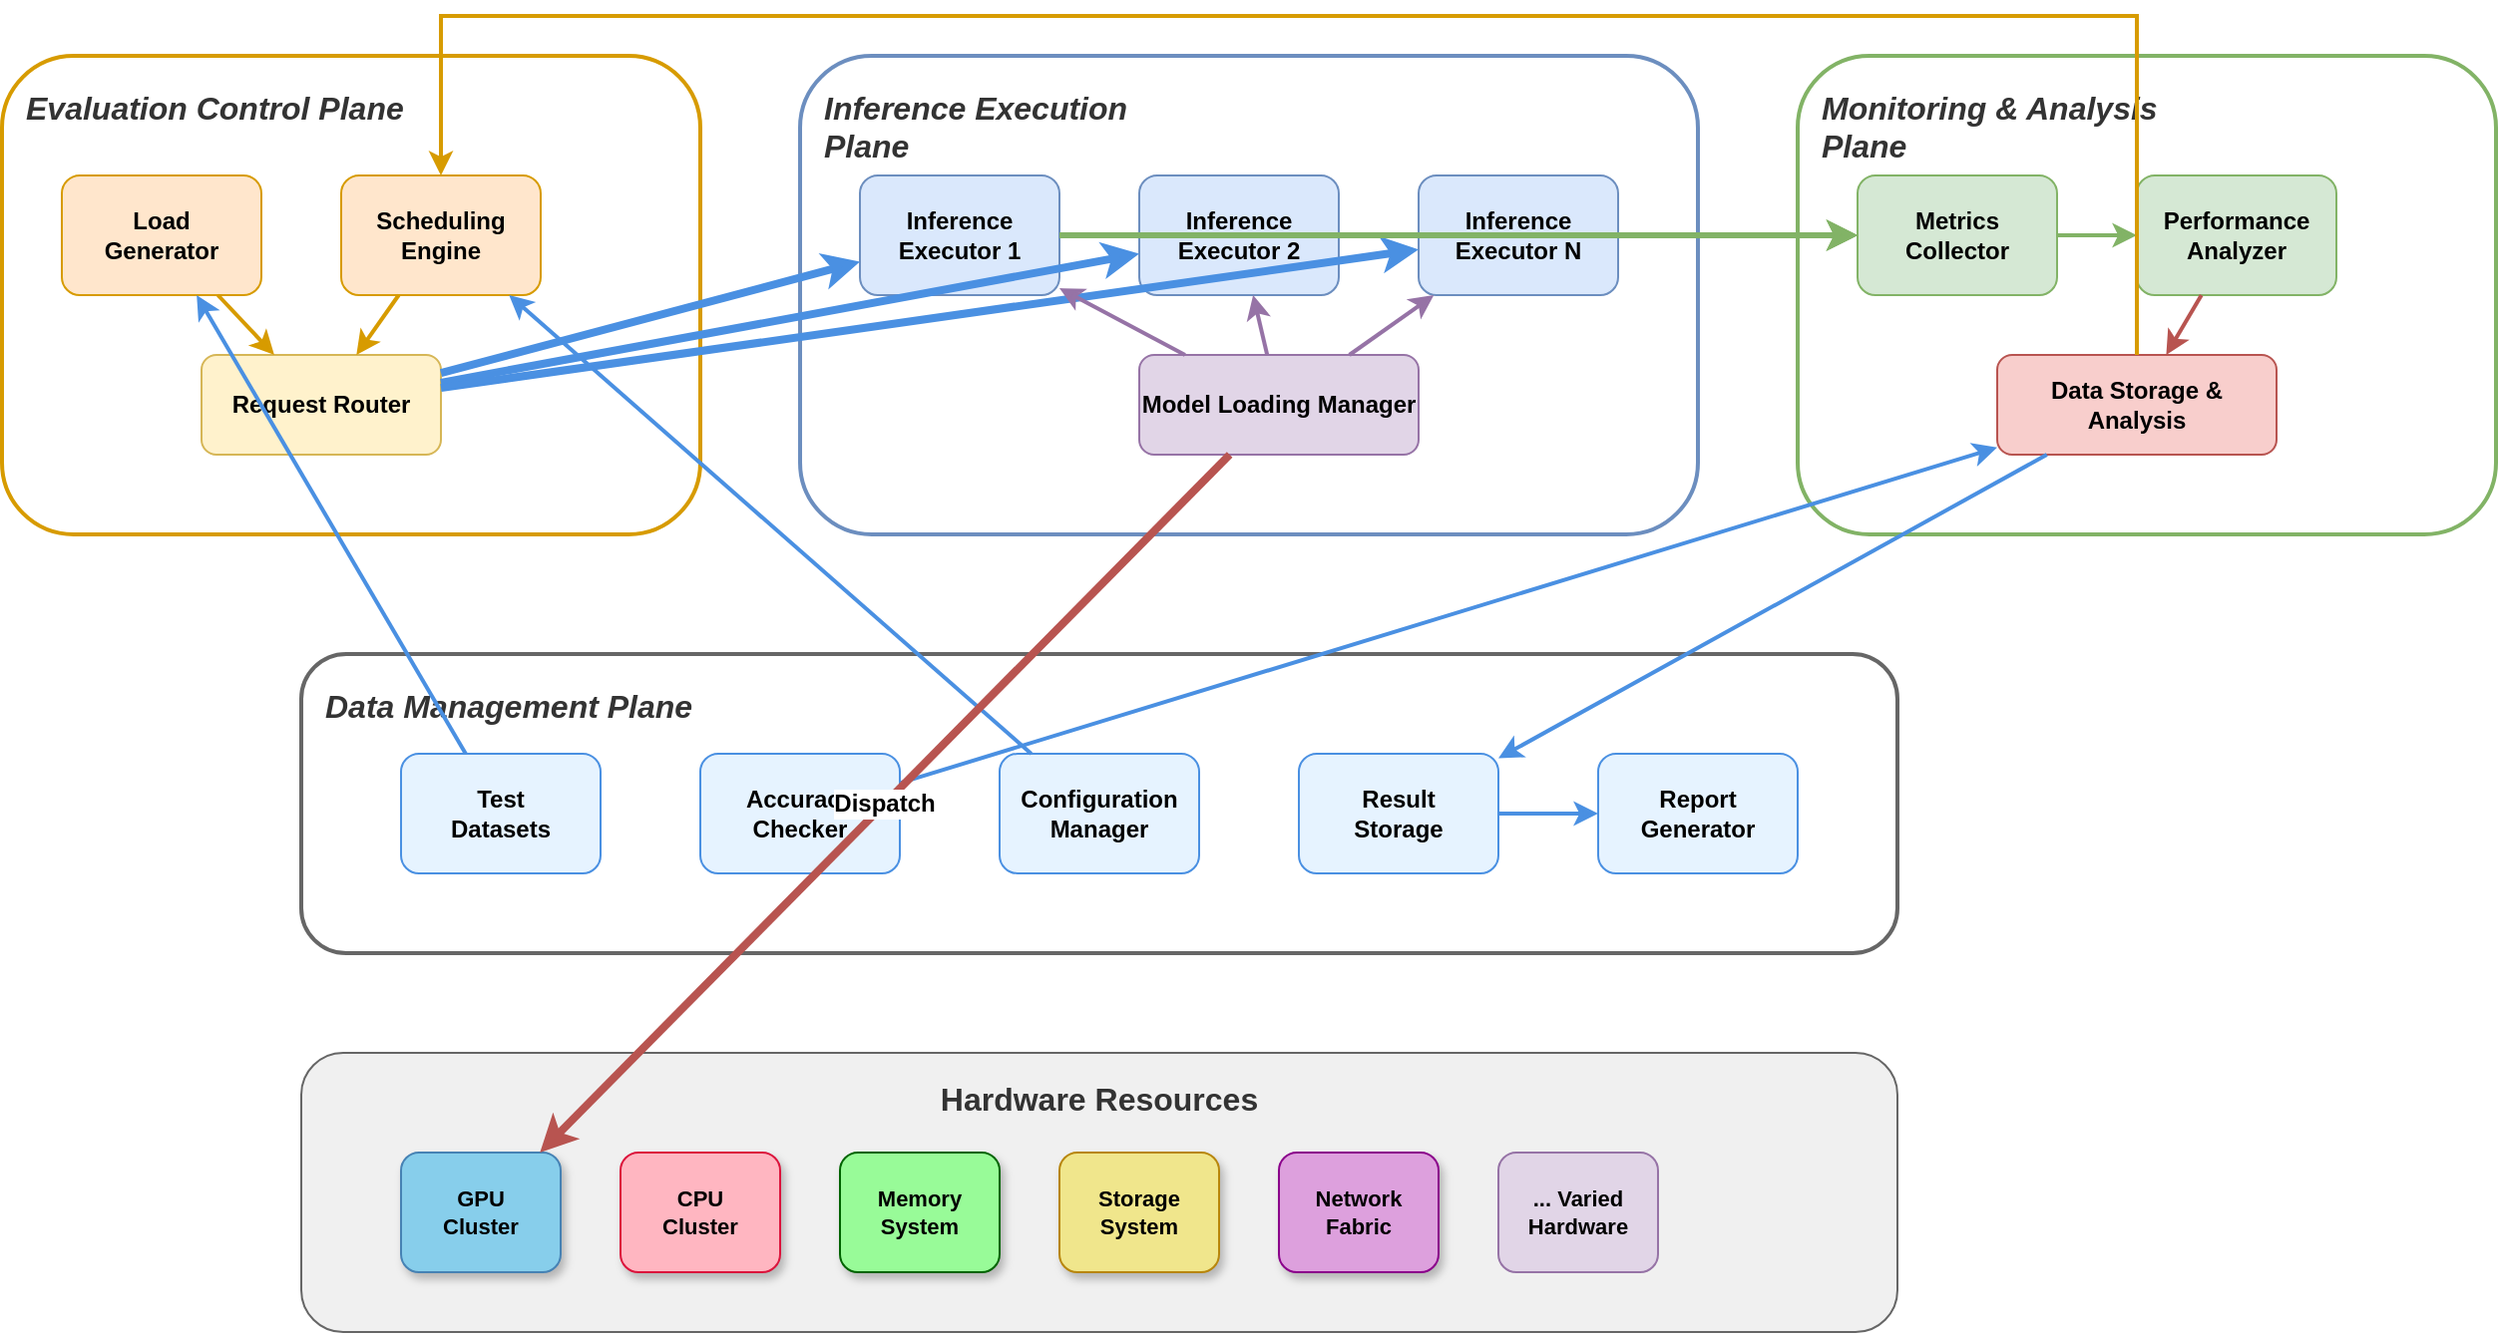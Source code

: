 <mxfile version="27.1.6">
  <diagram name="大模型推理评测平台系统架构图" id="znlm9BnYdiGZ4DX4SGYV">
    <mxGraphModel dx="1516" dy="955" grid="0" gridSize="10" guides="0" tooltips="1" connect="1" arrows="1" fold="1" page="0" pageScale="1" pageWidth="827" pageHeight="1169" math="0" shadow="0">
      <root>
        <mxCell id="0" />
        <mxCell id="1" parent="0" />
        <mxCell id="os-HqIzfKWrtsvuRSHTd-1" value="" style="rounded=1;whiteSpace=wrap;html=1;strokeColor=#D79B00;strokeWidth=2;strokeDashArray=5 5;fillColor=none;fontSize=14;fontStyle=1;" vertex="1" parent="1">
          <mxGeometry x="50" y="50" width="350" height="240" as="geometry" />
        </mxCell>
        <mxCell id="os-HqIzfKWrtsvuRSHTd-2" value="Evaluation Control Plane" style="text;html=1;strokeColor=none;fillColor=none;align=left;verticalAlign=top;whiteSpace=wrap;rounded=0;fontSize=16;fontStyle=3;fontColor=#333333;" vertex="1" parent="1">
          <mxGeometry x="60" y="60" width="200" height="25" as="geometry" />
        </mxCell>
        <mxCell id="os-HqIzfKWrtsvuRSHTd-3" value="Load&#xa;Generator" style="rounded=1;whiteSpace=wrap;html=1;fillColor=#FFE6CC;strokeColor=#D79B00;fontSize=12;fontStyle=1;" vertex="1" parent="1">
          <mxGeometry x="80" y="110" width="100" height="60" as="geometry" />
        </mxCell>
        <mxCell id="os-HqIzfKWrtsvuRSHTd-4" value="Scheduling&#xa;Engine" style="rounded=1;whiteSpace=wrap;html=1;fillColor=#FFE6CC;strokeColor=#D79B00;fontSize=12;fontStyle=1;" vertex="1" parent="1">
          <mxGeometry x="220" y="110" width="100" height="60" as="geometry" />
        </mxCell>
        <mxCell id="os-HqIzfKWrtsvuRSHTd-5" value="Request Router" style="rounded=1;whiteSpace=wrap;html=1;fillColor=#FFF2CC;strokeColor=#D6B656;fontSize=12;fontStyle=1;" vertex="1" parent="1">
          <mxGeometry x="150" y="200" width="120" height="50" as="geometry" />
        </mxCell>
        <mxCell id="os-HqIzfKWrtsvuRSHTd-6" value="" style="rounded=1;whiteSpace=wrap;html=1;strokeColor=#6C8EBF;strokeWidth=2;strokeDashArray=5 5;fillColor=none;fontSize=14;fontStyle=1;" vertex="1" parent="1">
          <mxGeometry x="450" y="50" width="450" height="240" as="geometry" />
        </mxCell>
        <mxCell id="os-HqIzfKWrtsvuRSHTd-7" value="Inference Execution Plane" style="text;html=1;strokeColor=none;fillColor=none;align=left;verticalAlign=top;whiteSpace=wrap;rounded=0;fontSize=16;fontStyle=3;fontColor=#333333;" vertex="1" parent="1">
          <mxGeometry x="460" y="60" width="200" height="25" as="geometry" />
        </mxCell>
        <mxCell id="os-HqIzfKWrtsvuRSHTd-8" value="Inference&#xa;Executor 1" style="rounded=1;whiteSpace=wrap;html=1;fillColor=#DAE8FC;strokeColor=#6C8EBF;fontSize=12;fontStyle=1;" vertex="1" parent="1">
          <mxGeometry x="480" y="110" width="100" height="60" as="geometry" />
        </mxCell>
        <mxCell id="os-HqIzfKWrtsvuRSHTd-9" value="Inference&#xa;Executor 2" style="rounded=1;whiteSpace=wrap;html=1;fillColor=#DAE8FC;strokeColor=#6C8EBF;fontSize=12;fontStyle=1;" vertex="1" parent="1">
          <mxGeometry x="620" y="110" width="100" height="60" as="geometry" />
        </mxCell>
        <mxCell id="os-HqIzfKWrtsvuRSHTd-10" value="Inference&#xa;Executor N" style="rounded=1;whiteSpace=wrap;html=1;fillColor=#DAE8FC;strokeColor=#6C8EBF;fontSize=12;fontStyle=1;" vertex="1" parent="1">
          <mxGeometry x="760" y="110" width="100" height="60" as="geometry" />
        </mxCell>
        <mxCell id="os-HqIzfKWrtsvuRSHTd-11" value="Model Loading Manager" style="rounded=1;whiteSpace=wrap;html=1;fillColor=#E1D5E7;strokeColor=#9673A6;fontSize=12;fontStyle=1;" vertex="1" parent="1">
          <mxGeometry x="620" y="200" width="140" height="50" as="geometry" />
        </mxCell>
        <mxCell id="os-HqIzfKWrtsvuRSHTd-12" value="" style="rounded=1;whiteSpace=wrap;html=1;strokeColor=#82B366;strokeWidth=2;strokeDashArray=5 5;fillColor=none;fontSize=14;fontStyle=1;" vertex="1" parent="1">
          <mxGeometry x="950" y="50" width="350" height="240" as="geometry" />
        </mxCell>
        <mxCell id="os-HqIzfKWrtsvuRSHTd-13" value="Monitoring &amp; Analysis Plane" style="text;html=1;strokeColor=none;fillColor=none;align=left;verticalAlign=top;whiteSpace=wrap;rounded=0;fontSize=16;fontStyle=3;fontColor=#333333;" vertex="1" parent="1">
          <mxGeometry x="960" y="60" width="200" height="25" as="geometry" />
        </mxCell>
        <mxCell id="os-HqIzfKWrtsvuRSHTd-14" value="Metrics&#xa;Collector" style="rounded=1;whiteSpace=wrap;html=1;fillColor=#D5E8D4;strokeColor=#82B366;fontSize=12;fontStyle=1;" vertex="1" parent="1">
          <mxGeometry x="980" y="110" width="100" height="60" as="geometry" />
        </mxCell>
        <mxCell id="os-HqIzfKWrtsvuRSHTd-15" value="Performance&#xa;Analyzer" style="rounded=1;whiteSpace=wrap;html=1;fillColor=#D5E8D4;strokeColor=#82B366;fontSize=12;fontStyle=1;" vertex="1" parent="1">
          <mxGeometry x="1120" y="110" width="100" height="60" as="geometry" />
        </mxCell>
        <mxCell id="os-HqIzfKWrtsvuRSHTd-16" value="Data Storage &amp; Analysis" style="rounded=1;whiteSpace=wrap;html=1;fillColor=#F8CECC;strokeColor=#B85450;fontSize=12;fontStyle=1;" vertex="1" parent="1">
          <mxGeometry x="1050" y="200" width="140" height="50" as="geometry" />
        </mxCell>
        <mxCell id="os-HqIzfKWrtsvuRSHTd-17" value="" style="rounded=1;whiteSpace=wrap;html=1;strokeColor=#666666;strokeWidth=2;strokeDashArray=5 5;fillColor=none;fontSize=14;fontStyle=1;" vertex="1" parent="1">
          <mxGeometry x="200" y="350" width="800" height="150" as="geometry" />
        </mxCell>
        <mxCell id="os-HqIzfKWrtsvuRSHTd-18" value="Data Management Plane" style="text;html=1;strokeColor=none;fillColor=none;align=left;verticalAlign=top;whiteSpace=wrap;rounded=0;fontSize=16;fontStyle=3;fontColor=#333333;" vertex="1" parent="1">
          <mxGeometry x="210" y="360" width="200" height="25" as="geometry" />
        </mxCell>
        <mxCell id="os-HqIzfKWrtsvuRSHTd-19" value="Test&#xa;Datasets" style="rounded=1;whiteSpace=wrap;html=1;fillColor=#E6F3FF;strokeColor=#4A90E2;fontSize=12;fontStyle=1;" vertex="1" parent="1">
          <mxGeometry x="250" y="400" width="100" height="60" as="geometry" />
        </mxCell>
        <mxCell id="os-HqIzfKWrtsvuRSHTd-20" value="Accuracy&#xa;Checker" style="rounded=1;whiteSpace=wrap;html=1;fillColor=#E6F3FF;strokeColor=#4A90E2;fontSize=12;fontStyle=1;" vertex="1" parent="1">
          <mxGeometry x="400" y="400" width="100" height="60" as="geometry" />
        </mxCell>
        <mxCell id="os-HqIzfKWrtsvuRSHTd-21" value="Configuration&#xa;Manager" style="rounded=1;whiteSpace=wrap;html=1;fillColor=#E6F3FF;strokeColor=#4A90E2;fontSize=12;fontStyle=1;" vertex="1" parent="1">
          <mxGeometry x="550" y="400" width="100" height="60" as="geometry" />
        </mxCell>
        <mxCell id="os-HqIzfKWrtsvuRSHTd-22" value="Result&#xa;Storage" style="rounded=1;whiteSpace=wrap;html=1;fillColor=#E6F3FF;strokeColor=#4A90E2;fontSize=12;fontStyle=1;" vertex="1" parent="1">
          <mxGeometry x="700" y="400" width="100" height="60" as="geometry" />
        </mxCell>
        <mxCell id="os-HqIzfKWrtsvuRSHTd-23" value="Report&#xa;Generator" style="rounded=1;whiteSpace=wrap;html=1;fillColor=#E6F3FF;strokeColor=#4A90E2;fontSize=12;fontStyle=1;" vertex="1" parent="1">
          <mxGeometry x="850" y="400" width="100" height="60" as="geometry" />
        </mxCell>
        <mxCell id="os-HqIzfKWrtsvuRSHTd-24" value="" style="rounded=1;whiteSpace=wrap;html=1;fillColor=#F0F0F0;strokeColor=#666666;fontSize=12;fontStyle=1;" vertex="1" parent="1">
          <mxGeometry x="200" y="550" width="800" height="140" as="geometry" />
        </mxCell>
        <mxCell id="os-HqIzfKWrtsvuRSHTd-25" value="Hardware Resources" style="text;html=1;strokeColor=none;fillColor=none;align=center;verticalAlign=middle;whiteSpace=wrap;rounded=0;fontSize=16;fontStyle=1;fontColor=#333333;" vertex="1" parent="1">
          <mxGeometry x="200" y="560" width="800" height="25" as="geometry" />
        </mxCell>
        <mxCell id="os-HqIzfKWrtsvuRSHTd-26" value="GPU&#xa;Cluster" style="rounded=1;whiteSpace=wrap;html=1;fillColor=#87CEEB;strokeColor=#4682B4;fontSize=11;fontStyle=1;shadow=1;" vertex="1" parent="1">
          <mxGeometry x="250" y="600" width="80" height="60" as="geometry" />
        </mxCell>
        <mxCell id="os-HqIzfKWrtsvuRSHTd-27" value="CPU&#xa;Cluster" style="rounded=1;whiteSpace=wrap;html=1;fillColor=#FFB6C1;strokeColor=#DC143C;fontSize=11;fontStyle=1;shadow=1;" vertex="1" parent="1">
          <mxGeometry x="360" y="600" width="80" height="60" as="geometry" />
        </mxCell>
        <mxCell id="os-HqIzfKWrtsvuRSHTd-28" value="Memory&#xa;System" style="rounded=1;whiteSpace=wrap;html=1;fillColor=#98FB98;strokeColor=#006400;fontSize=11;fontStyle=1;shadow=1;" vertex="1" parent="1">
          <mxGeometry x="470" y="600" width="80" height="60" as="geometry" />
        </mxCell>
        <mxCell id="os-HqIzfKWrtsvuRSHTd-29" value="Storage&#xa;System" style="rounded=1;whiteSpace=wrap;html=1;fillColor=#F0E68C;strokeColor=#B8860B;fontSize=11;fontStyle=1;shadow=1;" vertex="1" parent="1">
          <mxGeometry x="580" y="600" width="80" height="60" as="geometry" />
        </mxCell>
        <mxCell id="os-HqIzfKWrtsvuRSHTd-30" value="Network&#xa;Fabric" style="rounded=1;whiteSpace=wrap;html=1;fillColor=#DDA0DD;strokeColor=#8B008B;fontSize=11;fontStyle=1;shadow=1;" vertex="1" parent="1">
          <mxGeometry x="690" y="600" width="80" height="60" as="geometry" />
        </mxCell>
        <mxCell id="os-HqIzfKWrtsvuRSHTd-31" value="... Varied&#xa;Hardware" style="rounded=1;whiteSpace=wrap;html=1;fillColor=#E1D5E7;strokeColor=#9673A6;fontSize=11;fontStyle=1;" vertex="1" parent="1">
          <mxGeometry x="800" y="600" width="80" height="60" as="geometry" />
        </mxCell>
        <mxCell id="os-HqIzfKWrtsvuRSHTd-32" value="" style="endArrow=classic;html=1;rounded=0;strokeColor=#D79B00;strokeWidth=2;" edge="1" parent="1" source="os-HqIzfKWrtsvuRSHTd-3" target="os-HqIzfKWrtsvuRSHTd-5">
          <mxGeometry width="50" height="50" relative="1" as="geometry">
            <mxPoint x="130" y="170" as="sourcePoint" />
            <mxPoint x="180" y="200" as="targetPoint" />
          </mxGeometry>
        </mxCell>
        <mxCell id="os-HqIzfKWrtsvuRSHTd-33" value="" style="endArrow=classic;html=1;rounded=0;strokeColor=#D79B00;strokeWidth=2;" edge="1" parent="1" source="os-HqIzfKWrtsvuRSHTd-4" target="os-HqIzfKWrtsvuRSHTd-5">
          <mxGeometry width="50" height="50" relative="1" as="geometry">
            <mxPoint x="270" y="170" as="sourcePoint" />
            <mxPoint x="220" y="200" as="targetPoint" />
          </mxGeometry>
        </mxCell>
        <mxCell id="os-HqIzfKWrtsvuRSHTd-34" value="" style="endArrow=classic;html=1;rounded=0;strokeColor=#4A90E2;strokeWidth=4;" edge="1" parent="1" source="os-HqIzfKWrtsvuRSHTd-5" target="os-HqIzfKWrtsvuRSHTd-8">
          <mxGeometry width="50" height="50" relative="1" as="geometry">
            <mxPoint x="270" y="225" as="sourcePoint" />
            <mxPoint x="480" y="140" as="targetPoint" />
          </mxGeometry>
        </mxCell>
        <mxCell id="os-HqIzfKWrtsvuRSHTd-35" value="" style="endArrow=classic;html=1;rounded=0;strokeColor=#4A90E2;strokeWidth=4;" edge="1" parent="1" source="os-HqIzfKWrtsvuRSHTd-5" target="os-HqIzfKWrtsvuRSHTd-9">
          <mxGeometry width="50" height="50" relative="1" as="geometry">
            <mxPoint x="270" y="225" as="sourcePoint" />
            <mxPoint x="620" y="140" as="targetPoint" />
          </mxGeometry>
        </mxCell>
        <mxCell id="os-HqIzfKWrtsvuRSHTd-36" value="" style="endArrow=classic;html=1;rounded=0;strokeColor=#4A90E2;strokeWidth=4;" edge="1" parent="1" source="os-HqIzfKWrtsvuRSHTd-5" target="os-HqIzfKWrtsvuRSHTd-10">
          <mxGeometry width="50" height="50" relative="1" as="geometry">
            <mxPoint x="270" y="225" as="sourcePoint" />
            <mxPoint x="760" y="140" as="targetPoint" />
          </mxGeometry>
        </mxCell>
        <mxCell id="os-HqIzfKWrtsvuRSHTd-37" value="" style="endArrow=classic;html=1;rounded=0;strokeColor=#9673A6;strokeWidth=2;" edge="1" parent="1" source="os-HqIzfKWrtsvuRSHTd-11" target="os-HqIzfKWrtsvuRSHTd-8">
          <mxGeometry width="50" height="50" relative="1" as="geometry">
            <mxPoint x="620" y="200" as="sourcePoint" />
            <mxPoint x="530" y="170" as="targetPoint" />
          </mxGeometry>
        </mxCell>
        <mxCell id="os-HqIzfKWrtsvuRSHTd-38" value="" style="endArrow=classic;html=1;rounded=0;strokeColor=#9673A6;strokeWidth=2;" edge="1" parent="1" source="os-HqIzfKWrtsvuRSHTd-11" target="os-HqIzfKWrtsvuRSHTd-9">
          <mxGeometry width="50" height="50" relative="1" as="geometry">
            <mxPoint x="690" y="200" as="sourcePoint" />
            <mxPoint x="670" y="170" as="targetPoint" />
          </mxGeometry>
        </mxCell>
        <mxCell id="os-HqIzfKWrtsvuRSHTd-39" value="" style="endArrow=classic;html=1;rounded=0;strokeColor=#9673A6;strokeWidth=2;" edge="1" parent="1" source="os-HqIzfKWrtsvuRSHTd-11" target="os-HqIzfKWrtsvuRSHTd-10">
          <mxGeometry width="50" height="50" relative="1" as="geometry">
            <mxPoint x="760" y="200" as="sourcePoint" />
            <mxPoint x="810" y="170" as="targetPoint" />
          </mxGeometry>
        </mxCell>
        <mxCell id="os-HqIzfKWrtsvuRSHTd-40" value="" style="endArrow=classic;html=1;rounded=0;strokeColor=#82B366;strokeWidth=3;" edge="1" parent="1" source="os-HqIzfKWrtsvuRSHTd-8" target="os-HqIzfKWrtsvuRSHTd-14">
          <mxGeometry width="50" height="50" relative="1" as="geometry">
            <mxPoint x="580" y="140" as="sourcePoint" />
            <mxPoint x="980" y="140" as="targetPoint" />
          </mxGeometry>
        </mxCell>
        <mxCell id="os-HqIzfKWrtsvuRSHTd-41" value="" style="endArrow=classic;html=1;rounded=0;strokeColor=#82B366;strokeWidth=3;" edge="1" parent="1" source="os-HqIzfKWrtsvuRSHTd-9" target="os-HqIzfKWrtsvuRSHTd-14">
          <mxGeometry width="50" height="50" relative="1" as="geometry">
            <mxPoint x="720" y="140" as="sourcePoint" />
            <mxPoint x="980" y="140" as="targetPoint" />
          </mxGeometry>
        </mxCell>
        <mxCell id="os-HqIzfKWrtsvuRSHTd-42" value="" style="endArrow=classic;html=1;rounded=0;strokeColor=#82B366;strokeWidth=3;" edge="1" parent="1" source="os-HqIzfKWrtsvuRSHTd-10" target="os-HqIzfKWrtsvuRSHTd-14">
          <mxGeometry width="50" height="50" relative="1" as="geometry">
            <mxPoint x="860" y="140" as="sourcePoint" />
            <mxPoint x="980" y="140" as="targetPoint" />
          </mxGeometry>
        </mxCell>
        <mxCell id="os-HqIzfKWrtsvuRSHTd-43" value="" style="endArrow=classic;html=1;rounded=0;strokeColor=#82B366;strokeWidth=2;" edge="1" parent="1" source="os-HqIzfKWrtsvuRSHTd-14" target="os-HqIzfKWrtsvuRSHTd-15">
          <mxGeometry width="50" height="50" relative="1" as="geometry">
            <mxPoint x="1080" y="140" as="sourcePoint" />
            <mxPoint x="1120" y="140" as="targetPoint" />
          </mxGeometry>
        </mxCell>
        <mxCell id="os-HqIzfKWrtsvuRSHTd-44" value="" style="endArrow=classic;html=1;rounded=0;strokeColor=#B85450;strokeWidth=2;" edge="1" parent="1" source="os-HqIzfKWrtsvuRSHTd-15" target="os-HqIzfKWrtsvuRSHTd-16">
          <mxGeometry width="50" height="50" relative="1" as="geometry">
            <mxPoint x="1170" y="170" as="sourcePoint" />
            <mxPoint x="1120" y="200" as="targetPoint" />
          </mxGeometry>
        </mxCell>
        <mxCell id="os-HqIzfKWrtsvuRSHTd-45" value="" style="endArrow=classic;html=1;rounded=0;strokeColor=#4A90E2;strokeWidth=2;" edge="1" parent="1" source="os-HqIzfKWrtsvuRSHTd-19" target="os-HqIzfKWrtsvuRSHTd-3">
          <mxGeometry width="50" height="50" relative="1" as="geometry">
            <mxPoint x="300" y="400" as="sourcePoint" />
            <mxPoint x="130" y="170" as="targetPoint" />
          </mxGeometry>
        </mxCell>
        <mxCell id="os-HqIzfKWrtsvuRSHTd-46" value="" style="endArrow=classic;html=1;rounded=0;strokeColor=#4A90E2;strokeWidth=2;" edge="1" parent="1" source="os-HqIzfKWrtsvuRSHTd-20" target="os-HqIzfKWrtsvuRSHTd-16">
          <mxGeometry width="50" height="50" relative="1" as="geometry">
            <mxPoint x="500" y="400" as="sourcePoint" />
            <mxPoint x="1050" y="250" as="targetPoint" />
          </mxGeometry>
        </mxCell>
        <mxCell id="os-HqIzfKWrtsvuRSHTd-47" value="" style="endArrow=classic;html=1;rounded=0;strokeColor=#4A90E2;strokeWidth=2;" edge="1" parent="1" source="os-HqIzfKWrtsvuRSHTd-21" target="os-HqIzfKWrtsvuRSHTd-4">
          <mxGeometry width="50" height="50" relative="1" as="geometry">
            <mxPoint x="600" y="400" as="sourcePoint" />
            <mxPoint x="270" y="170" as="targetPoint" />
          </mxGeometry>
        </mxCell>
        <mxCell id="os-HqIzfKWrtsvuRSHTd-48" value="" style="endArrow=classic;html=1;rounded=0;strokeColor=#4A90E2;strokeWidth=2;" edge="1" parent="1" source="os-HqIzfKWrtsvuRSHTd-16" target="os-HqIzfKWrtsvuRSHTd-22">
          <mxGeometry width="50" height="50" relative="1" as="geometry">
            <mxPoint x="1050" y="250" as="sourcePoint" />
            <mxPoint x="750" y="400" as="targetPoint" />
          </mxGeometry>
        </mxCell>
        <mxCell id="os-HqIzfKWrtsvuRSHTd-49" value="" style="endArrow=classic;html=1;rounded=0;strokeColor=#4A90E2;strokeWidth=2;" edge="1" parent="1" source="os-HqIzfKWrtsvuRSHTd-22" target="os-HqIzfKWrtsvuRSHTd-23">
          <mxGeometry width="50" height="50" relative="1" as="geometry">
            <mxPoint x="800" y="430" as="sourcePoint" />
            <mxPoint x="850" y="430" as="targetPoint" />
          </mxGeometry>
        </mxCell>
        <mxCell id="os-HqIzfKWrtsvuRSHTd-50" value="Dispatch" style="endArrow=classic;html=1;rounded=0;strokeColor=#B85450;strokeWidth=4;labelBackgroundColor=#FFFFFF;fontSize=12;fontStyle=1;" edge="1" parent="1" source="os-HqIzfKWrtsvuRSHTd-11" target="os-HqIzfKWrtsvuRSHTd-26">
          <mxGeometry width="50" height="50" relative="1" as="geometry">
            <mxPoint x="690" y="250" as="sourcePoint" />
            <mxPoint x="290" y="600" as="targetPoint" />
          </mxGeometry>
        </mxCell>
        <mxCell id="os-HqIzfKWrtsvuRSHTd-51" value="" style="endArrow=classic;html=1;rounded=0;strokeColor=#D79B00;strokeWidth=2;strokeDashArray=5 5;" edge="1" parent="1" source="os-HqIzfKWrtsvuRSHTd-16" target="os-HqIzfKWrtsvuRSHTd-4">
          <mxGeometry width="50" height="50" relative="1" as="geometry">
            <mxPoint x="1050" y="200" as="sourcePoint" />
            <mxPoint x="320" y="140" as="targetPoint" />
            <Array as="points">
              <mxPoint x="1120" y="30" />
              <mxPoint x="270" y="30" />
            </Array>
          </mxGeometry>
        </mxCell>
      </root>
    </mxGraphModel>
  </diagram>
</mxfile>
